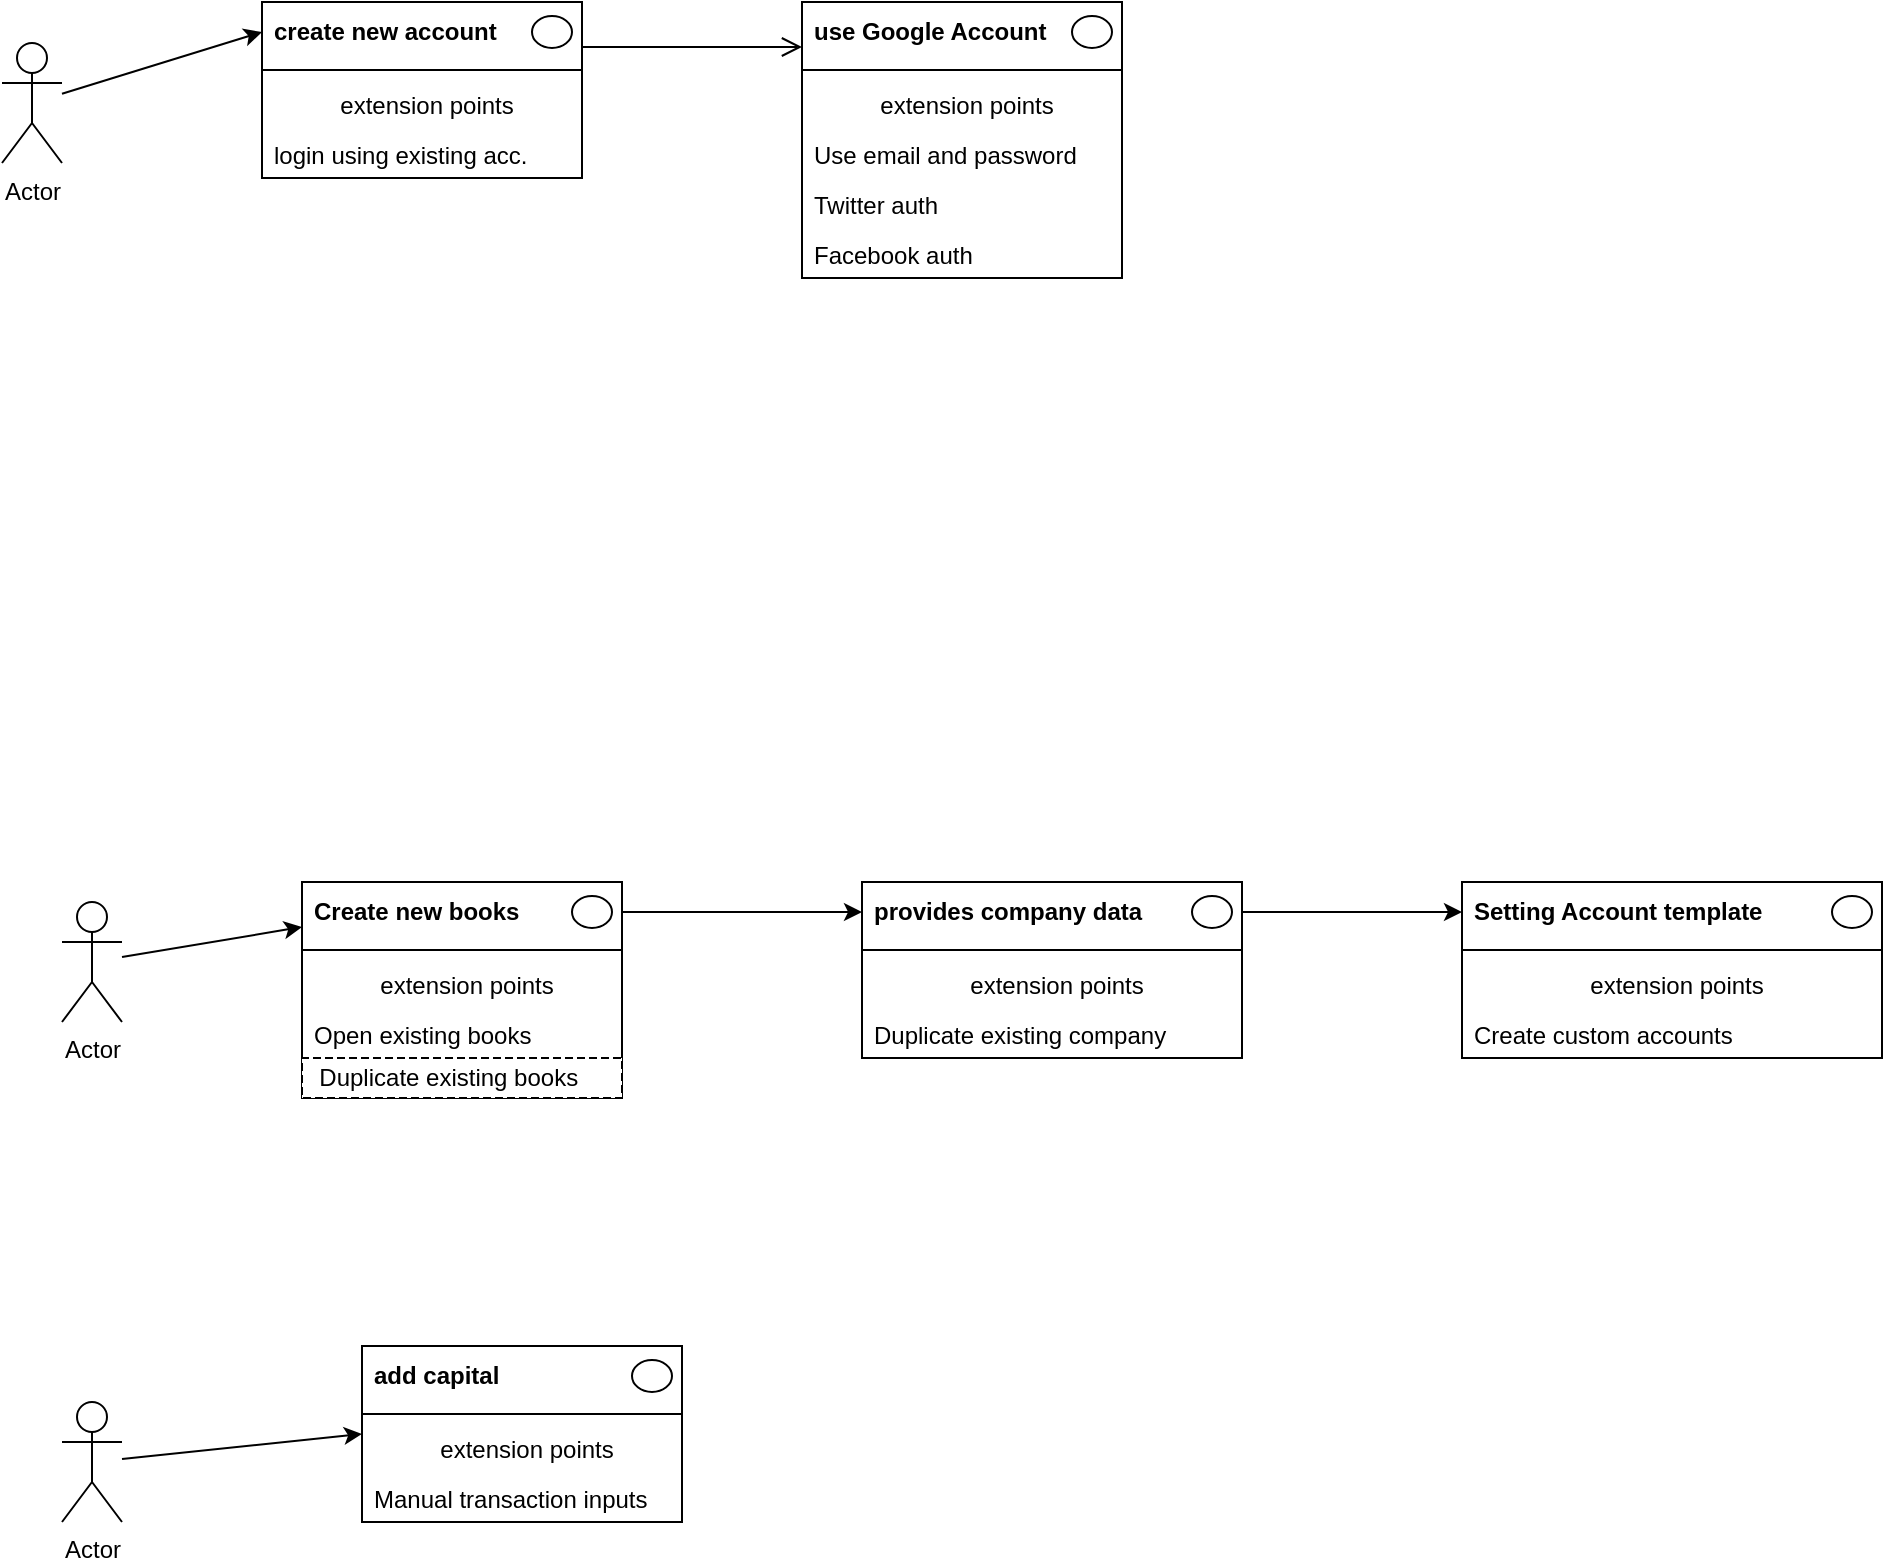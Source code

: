 <mxfile>
    <diagram id="URqiWdDYkXmlY8Zy6wf3" name="use case">
        <mxGraphModel dx="1545" dy="802" grid="1" gridSize="10" guides="1" tooltips="1" connect="1" arrows="1" fold="1" page="1" pageScale="1" pageWidth="1169" pageHeight="827" math="0" shadow="0">
            <root>
                <mxCell id="0"/>
                <mxCell id="1" parent="0"/>
                <mxCell id="62" style="edgeStyle=none;html=1;entryX=0;entryY=0.5;entryDx=0;entryDy=0;" parent="1" source="22" target="57" edge="1">
                    <mxGeometry relative="1" as="geometry"/>
                </mxCell>
                <mxCell id="22" value="Actor" style="shape=umlActor;verticalLabelPosition=bottom;verticalAlign=top;html=1;" parent="1" vertex="1">
                    <mxGeometry x="210" y="60.5" width="30" height="60" as="geometry"/>
                </mxCell>
                <mxCell id="56" value="" style="fontStyle=1;align=center;verticalAlign=top;childLayout=stackLayout;horizontal=1;horizontalStack=0;resizeParent=1;resizeParentMax=0;resizeLast=0;marginBottom=0;" parent="1" vertex="1">
                    <mxGeometry x="340" y="40" width="160" height="88" as="geometry"/>
                </mxCell>
                <mxCell id="57" value="create new account" style="html=1;align=left;spacingLeft=4;verticalAlign=middle;strokeColor=none;fillColor=none;fontStyle=1" parent="56" vertex="1">
                    <mxGeometry width="160" height="30" as="geometry"/>
                </mxCell>
                <mxCell id="58" value="" style="shape=ellipse;" parent="57" vertex="1">
                    <mxGeometry x="1" width="20" height="16" relative="1" as="geometry">
                        <mxPoint x="-25" y="7" as="offset"/>
                    </mxGeometry>
                </mxCell>
                <mxCell id="59" value="" style="line;strokeWidth=1;fillColor=none;align=left;verticalAlign=middle;spacingTop=-1;spacingLeft=3;spacingRight=3;rotatable=0;labelPosition=right;points=[];portConstraint=eastwest;" parent="56" vertex="1">
                    <mxGeometry y="30" width="160" height="8" as="geometry"/>
                </mxCell>
                <mxCell id="60" value="extension points" style="html=1;align=center;spacingLeft=4;verticalAlign=top;strokeColor=none;fillColor=none;" parent="56" vertex="1">
                    <mxGeometry y="38" width="160" height="25" as="geometry"/>
                </mxCell>
                <mxCell id="61" value="login using existing acc." style="html=1;align=left;spacingLeft=4;verticalAlign=top;strokeColor=none;fillColor=none;" parent="56" vertex="1">
                    <mxGeometry y="63" width="160" height="25" as="geometry"/>
                </mxCell>
                <mxCell id="63" value="" style="fontStyle=1;align=center;verticalAlign=top;childLayout=stackLayout;horizontal=1;horizontalStack=0;resizeParent=1;resizeParentMax=0;resizeLast=0;marginBottom=0;" parent="1" vertex="1">
                    <mxGeometry x="610" y="40" width="160" height="138" as="geometry"/>
                </mxCell>
                <mxCell id="64" value="use Google Account" style="html=1;align=left;spacingLeft=4;verticalAlign=middle;strokeColor=none;fillColor=none;fontStyle=1" parent="63" vertex="1">
                    <mxGeometry width="160" height="30" as="geometry"/>
                </mxCell>
                <mxCell id="65" value="" style="shape=ellipse;" parent="64" vertex="1">
                    <mxGeometry x="1" width="20" height="16" relative="1" as="geometry">
                        <mxPoint x="-25" y="7" as="offset"/>
                    </mxGeometry>
                </mxCell>
                <mxCell id="66" value="" style="line;strokeWidth=1;fillColor=none;align=left;verticalAlign=middle;spacingTop=-1;spacingLeft=3;spacingRight=3;rotatable=0;labelPosition=right;points=[];portConstraint=eastwest;" parent="63" vertex="1">
                    <mxGeometry y="30" width="160" height="8" as="geometry"/>
                </mxCell>
                <mxCell id="67" value="extension points" style="html=1;align=center;spacingLeft=4;verticalAlign=top;strokeColor=none;fillColor=none;" parent="63" vertex="1">
                    <mxGeometry y="38" width="160" height="25" as="geometry"/>
                </mxCell>
                <mxCell id="68" value="Use email and password" style="html=1;align=left;spacingLeft=4;verticalAlign=top;strokeColor=none;fillColor=none;" parent="63" vertex="1">
                    <mxGeometry y="63" width="160" height="25" as="geometry"/>
                </mxCell>
                <mxCell id="witSSzfA8fEsYfLcP5Ea-95" value="Twitter auth" style="html=1;align=left;spacingLeft=4;verticalAlign=top;strokeColor=none;fillColor=none;" parent="63" vertex="1">
                    <mxGeometry y="88" width="160" height="25" as="geometry"/>
                </mxCell>
                <mxCell id="witSSzfA8fEsYfLcP5Ea-103" value="Facebook auth" style="html=1;align=left;spacingLeft=4;verticalAlign=top;strokeColor=none;fillColor=none;" parent="63" vertex="1">
                    <mxGeometry y="113" width="160" height="25" as="geometry"/>
                </mxCell>
                <mxCell id="72" value="" style="endArrow=open;startArrow=none;endFill=0;startFill=0;endSize=8;html=1;verticalAlign=bottom;labelBackgroundColor=none;strokeWidth=1;exitX=1;exitY=0.75;exitDx=0;exitDy=0;entryX=0;entryY=0.75;entryDx=0;entryDy=0;" parent="1" source="57" target="64" edge="1">
                    <mxGeometry width="160" relative="1" as="geometry">
                        <mxPoint x="560" y="180" as="sourcePoint"/>
                        <mxPoint x="720" y="180" as="targetPoint"/>
                    </mxGeometry>
                </mxCell>
                <mxCell id="80" style="edgeStyle=none;html=1;entryX=0;entryY=0.75;entryDx=0;entryDy=0;" parent="1" source="73" target="75" edge="1">
                    <mxGeometry relative="1" as="geometry"/>
                </mxCell>
                <mxCell id="73" value="Actor" style="shape=umlActor;verticalLabelPosition=bottom;verticalAlign=top;html=1;" parent="1" vertex="1">
                    <mxGeometry x="240" y="490" width="30" height="60" as="geometry"/>
                </mxCell>
                <mxCell id="74" value="" style="fontStyle=1;align=center;verticalAlign=top;childLayout=stackLayout;horizontal=1;horizontalStack=0;resizeParent=1;resizeParentMax=0;resizeLast=0;marginBottom=0;" parent="1" vertex="1">
                    <mxGeometry x="360" y="480" width="160" height="108" as="geometry"/>
                </mxCell>
                <mxCell id="75" value="Create new books" style="html=1;align=left;spacingLeft=4;verticalAlign=middle;strokeColor=none;fillColor=none;fontStyle=1" parent="74" vertex="1">
                    <mxGeometry width="160" height="30" as="geometry"/>
                </mxCell>
                <mxCell id="76" value="" style="shape=ellipse;" parent="75" vertex="1">
                    <mxGeometry x="1" width="20" height="16" relative="1" as="geometry">
                        <mxPoint x="-25" y="7" as="offset"/>
                    </mxGeometry>
                </mxCell>
                <mxCell id="77" value="" style="line;strokeWidth=1;fillColor=none;align=left;verticalAlign=middle;spacingTop=-1;spacingLeft=3;spacingRight=3;rotatable=0;labelPosition=right;points=[];portConstraint=eastwest;" parent="74" vertex="1">
                    <mxGeometry y="30" width="160" height="8" as="geometry"/>
                </mxCell>
                <mxCell id="78" value="extension points" style="html=1;align=center;spacingLeft=4;verticalAlign=top;strokeColor=none;fillColor=none;" parent="74" vertex="1">
                    <mxGeometry y="38" width="160" height="25" as="geometry"/>
                </mxCell>
                <mxCell id="79" value="Open existing books" style="html=1;align=left;spacingLeft=4;verticalAlign=top;strokeColor=none;fillColor=none;" parent="74" vertex="1">
                    <mxGeometry y="63" width="160" height="25" as="geometry"/>
                </mxCell>
                <mxCell id="87" value="&amp;nbsp; Duplicate existing books" style="shape=partialRectangle;html=1;top=1;align=left;dashed=1;" parent="74" vertex="1">
                    <mxGeometry y="88" width="160" height="20" as="geometry"/>
                </mxCell>
                <mxCell id="81" value="" style="fontStyle=1;align=center;verticalAlign=top;childLayout=stackLayout;horizontal=1;horizontalStack=0;resizeParent=1;resizeParentMax=0;resizeLast=0;marginBottom=0;" parent="1" vertex="1">
                    <mxGeometry x="640" y="480" width="190" height="88" as="geometry"/>
                </mxCell>
                <mxCell id="82" value="provides company data" style="html=1;align=left;spacingLeft=4;verticalAlign=middle;strokeColor=none;fillColor=none;fontStyle=1" parent="81" vertex="1">
                    <mxGeometry width="190" height="30" as="geometry"/>
                </mxCell>
                <mxCell id="83" value="" style="shape=ellipse;" parent="82" vertex="1">
                    <mxGeometry x="1" width="20" height="16" relative="1" as="geometry">
                        <mxPoint x="-25" y="7" as="offset"/>
                    </mxGeometry>
                </mxCell>
                <mxCell id="84" value="" style="line;strokeWidth=1;fillColor=none;align=left;verticalAlign=middle;spacingTop=-1;spacingLeft=3;spacingRight=3;rotatable=0;labelPosition=right;points=[];portConstraint=eastwest;" parent="81" vertex="1">
                    <mxGeometry y="30" width="190" height="8" as="geometry"/>
                </mxCell>
                <mxCell id="85" value="extension points" style="html=1;align=center;spacingLeft=4;verticalAlign=top;strokeColor=none;fillColor=none;" parent="81" vertex="1">
                    <mxGeometry y="38" width="190" height="25" as="geometry"/>
                </mxCell>
                <mxCell id="86" value="Duplicate existing company" style="html=1;align=left;spacingLeft=4;verticalAlign=top;strokeColor=none;fillColor=none;" parent="81" vertex="1">
                    <mxGeometry y="63" width="190" height="25" as="geometry"/>
                </mxCell>
                <mxCell id="88" style="edgeStyle=none;html=1;entryX=0;entryY=0.5;entryDx=0;entryDy=0;" parent="1" source="75" target="82" edge="1">
                    <mxGeometry relative="1" as="geometry"/>
                </mxCell>
                <mxCell id="89" value="" style="fontStyle=1;align=center;verticalAlign=top;childLayout=stackLayout;horizontal=1;horizontalStack=0;resizeParent=1;resizeParentMax=0;resizeLast=0;marginBottom=0;" parent="1" vertex="1">
                    <mxGeometry x="940" y="480" width="210" height="88" as="geometry"/>
                </mxCell>
                <mxCell id="90" value="Setting Account template" style="html=1;align=left;spacingLeft=4;verticalAlign=middle;strokeColor=none;fillColor=none;fontStyle=1" parent="89" vertex="1">
                    <mxGeometry width="210" height="30" as="geometry"/>
                </mxCell>
                <mxCell id="91" value="" style="shape=ellipse;" parent="90" vertex="1">
                    <mxGeometry x="1" width="20" height="16" relative="1" as="geometry">
                        <mxPoint x="-25" y="7" as="offset"/>
                    </mxGeometry>
                </mxCell>
                <mxCell id="92" value="" style="line;strokeWidth=1;fillColor=none;align=left;verticalAlign=middle;spacingTop=-1;spacingLeft=3;spacingRight=3;rotatable=0;labelPosition=right;points=[];portConstraint=eastwest;" parent="89" vertex="1">
                    <mxGeometry y="30" width="210" height="8" as="geometry"/>
                </mxCell>
                <mxCell id="93" value="extension points" style="html=1;align=center;spacingLeft=4;verticalAlign=top;strokeColor=none;fillColor=none;" parent="89" vertex="1">
                    <mxGeometry y="38" width="210" height="25" as="geometry"/>
                </mxCell>
                <mxCell id="94" value="Create custom accounts" style="html=1;align=left;spacingLeft=4;verticalAlign=top;strokeColor=none;fillColor=none;" parent="89" vertex="1">
                    <mxGeometry y="63" width="210" height="25" as="geometry"/>
                </mxCell>
                <mxCell id="95" style="edgeStyle=none;html=1;entryX=0;entryY=0.5;entryDx=0;entryDy=0;" parent="1" source="82" target="90" edge="1">
                    <mxGeometry relative="1" as="geometry"/>
                </mxCell>
                <mxCell id="103" style="edgeStyle=none;html=1;entryX=0;entryY=0.5;entryDx=0;entryDy=0;" parent="1" source="96" target="97" edge="1">
                    <mxGeometry relative="1" as="geometry"/>
                </mxCell>
                <mxCell id="96" value="Actor" style="shape=umlActor;verticalLabelPosition=bottom;verticalAlign=top;html=1;" parent="1" vertex="1">
                    <mxGeometry x="240" y="740" width="30" height="60" as="geometry"/>
                </mxCell>
                <mxCell id="97" value="" style="fontStyle=1;align=center;verticalAlign=top;childLayout=stackLayout;horizontal=1;horizontalStack=0;resizeParent=1;resizeParentMax=0;resizeLast=0;marginBottom=0;" parent="1" vertex="1">
                    <mxGeometry x="390" y="712" width="160" height="88" as="geometry"/>
                </mxCell>
                <mxCell id="98" value="add capital" style="html=1;align=left;spacingLeft=4;verticalAlign=middle;strokeColor=none;fillColor=none;fontStyle=1" parent="97" vertex="1">
                    <mxGeometry width="160" height="30" as="geometry"/>
                </mxCell>
                <mxCell id="99" value="" style="shape=ellipse;" parent="98" vertex="1">
                    <mxGeometry x="1" width="20" height="16" relative="1" as="geometry">
                        <mxPoint x="-25" y="7" as="offset"/>
                    </mxGeometry>
                </mxCell>
                <mxCell id="100" value="" style="line;strokeWidth=1;fillColor=none;align=left;verticalAlign=middle;spacingTop=-1;spacingLeft=3;spacingRight=3;rotatable=0;labelPosition=right;points=[];portConstraint=eastwest;" parent="97" vertex="1">
                    <mxGeometry y="30" width="160" height="8" as="geometry"/>
                </mxCell>
                <mxCell id="101" value="extension points" style="html=1;align=center;spacingLeft=4;verticalAlign=top;strokeColor=none;fillColor=none;" parent="97" vertex="1">
                    <mxGeometry y="38" width="160" height="25" as="geometry"/>
                </mxCell>
                <mxCell id="102" value="Manual transaction inputs" style="html=1;align=left;spacingLeft=4;verticalAlign=top;strokeColor=none;fillColor=none;" parent="97" vertex="1">
                    <mxGeometry y="63" width="160" height="25" as="geometry"/>
                </mxCell>
            </root>
        </mxGraphModel>
    </diagram>
    <diagram id="9byzww-V4WxLIKRJ2uz8" name="Page-2">
        <mxGraphModel dx="1545" dy="802" grid="1" gridSize="10" guides="1" tooltips="1" connect="1" arrows="1" fold="1" page="1" pageScale="1" pageWidth="1169" pageHeight="827" math="0" shadow="0">
            <root>
                <mxCell id="0"/>
                <mxCell id="1" parent="0"/>
                <mxCell id="dX2WZI8wDp0ZZrQJcCEd-1" value="Auth" style="shape=umlLifeline;perimeter=lifelinePerimeter;whiteSpace=wrap;html=1;container=1;collapsible=0;recursiveResize=0;outlineConnect=0;" vertex="1" parent="1">
                    <mxGeometry x="550" y="40" width="100" height="300" as="geometry"/>
                </mxCell>
                <mxCell id="dX2WZI8wDp0ZZrQJcCEd-2" value="" style="html=1;points=[];perimeter=orthogonalPerimeter;fillColor=#808080;" vertex="1" parent="dX2WZI8wDp0ZZrQJcCEd-1">
                    <mxGeometry x="45" y="90" width="10" height="120" as="geometry"/>
                </mxCell>
                <mxCell id="dX2WZI8wDp0ZZrQJcCEd-3" value="Front end" style="shape=umlLifeline;perimeter=lifelinePerimeter;whiteSpace=wrap;html=1;container=1;collapsible=0;recursiveResize=0;outlineConnect=0;" vertex="1" parent="1">
                    <mxGeometry x="310" y="40" width="100" height="300" as="geometry"/>
                </mxCell>
                <mxCell id="dX2WZI8wDp0ZZrQJcCEd-4" value="" style="html=1;points=[];perimeter=orthogonalPerimeter;" vertex="1" parent="dX2WZI8wDp0ZZrQJcCEd-3">
                    <mxGeometry x="45" y="90" width="10" height="120" as="geometry"/>
                </mxCell>
                <mxCell id="dX2WZI8wDp0ZZrQJcCEd-5" style="edgeStyle=none;html=1;" edge="1" parent="1" source="dX2WZI8wDp0ZZrQJcCEd-4" target="dX2WZI8wDp0ZZrQJcCEd-1">
                    <mxGeometry relative="1" as="geometry"/>
                </mxCell>
                <mxCell id="dX2WZI8wDp0ZZrQJcCEd-6" style="edgeStyle=none;html=1;entryX=1.3;entryY=0.792;entryDx=0;entryDy=0;entryPerimeter=0;" edge="1" parent="1" source="dX2WZI8wDp0ZZrQJcCEd-2" target="dX2WZI8wDp0ZZrQJcCEd-4">
                    <mxGeometry relative="1" as="geometry"/>
                </mxCell>
                <mxCell id="dX2WZI8wDp0ZZrQJcCEd-13" style="edgeStyle=none;html=1;entryX=0;entryY=0.5;entryDx=0;entryDy=0;" edge="1" parent="1" source="dX2WZI8wDp0ZZrQJcCEd-9" target="dX2WZI8wDp0ZZrQJcCEd-12">
                    <mxGeometry relative="1" as="geometry"/>
                </mxCell>
                <mxCell id="dX2WZI8wDp0ZZrQJcCEd-20" value="" style="edgeStyle=none;html=1;" edge="1" parent="1" source="dX2WZI8wDp0ZZrQJcCEd-9" target="dX2WZI8wDp0ZZrQJcCEd-19">
                    <mxGeometry relative="1" as="geometry"/>
                </mxCell>
                <mxCell id="dX2WZI8wDp0ZZrQJcCEd-9" value="user data available?" style="rhombus;" vertex="1" parent="1">
                    <mxGeometry x="390" y="520" width="150" height="120" as="geometry"/>
                </mxCell>
                <mxCell id="dX2WZI8wDp0ZZrQJcCEd-11" style="edgeStyle=none;html=1;entryX=0.5;entryY=0;entryDx=0;entryDy=0;" edge="1" parent="1" source="dX2WZI8wDp0ZZrQJcCEd-10" target="dX2WZI8wDp0ZZrQJcCEd-9">
                    <mxGeometry relative="1" as="geometry"/>
                </mxCell>
                <mxCell id="dX2WZI8wDp0ZZrQJcCEd-10" value="Press Sign In with Google" style="html=1;align=center;verticalAlign=top;rounded=1;absoluteArcSize=1;arcSize=10;dashed=0;" vertex="1" parent="1">
                    <mxGeometry x="380" y="370" width="170" height="40" as="geometry"/>
                </mxCell>
                <mxCell id="dX2WZI8wDp0ZZrQJcCEd-16" style="edgeStyle=none;html=1;entryX=0.5;entryY=1;entryDx=0;entryDy=0;" edge="1" parent="1" source="dX2WZI8wDp0ZZrQJcCEd-12" target="dX2WZI8wDp0ZZrQJcCEd-14">
                    <mxGeometry relative="1" as="geometry"/>
                </mxCell>
                <mxCell id="dX2WZI8wDp0ZZrQJcCEd-12" value="go to page:&lt;br&gt;Register" style="html=1;align=center;verticalAlign=top;rounded=1;absoluteArcSize=1;arcSize=10;dashed=0;" vertex="1" parent="1">
                    <mxGeometry x="720" y="560" width="140" height="40" as="geometry"/>
                </mxCell>
                <mxCell id="dX2WZI8wDp0ZZrQJcCEd-17" style="edgeStyle=none;html=1;" edge="1" parent="1" source="dX2WZI8wDp0ZZrQJcCEd-14" target="dX2WZI8wDp0ZZrQJcCEd-15">
                    <mxGeometry relative="1" as="geometry"/>
                </mxCell>
                <mxCell id="dX2WZI8wDp0ZZrQJcCEd-14" value="Provides user data" style="html=1;align=center;verticalAlign=top;rounded=1;absoluteArcSize=1;arcSize=10;dashed=0;" vertex="1" parent="1">
                    <mxGeometry x="715" y="470" width="150" height="40" as="geometry"/>
                </mxCell>
                <mxCell id="dX2WZI8wDp0ZZrQJcCEd-18" style="edgeStyle=none;html=1;" edge="1" parent="1" source="dX2WZI8wDp0ZZrQJcCEd-15" target="dX2WZI8wDp0ZZrQJcCEd-10">
                    <mxGeometry relative="1" as="geometry"/>
                </mxCell>
                <mxCell id="dX2WZI8wDp0ZZrQJcCEd-15" value="Sign Up with Google" style="html=1;align=center;verticalAlign=top;rounded=1;absoluteArcSize=1;arcSize=10;dashed=0;" vertex="1" parent="1">
                    <mxGeometry x="720" y="370" width="140" height="40" as="geometry"/>
                </mxCell>
                <mxCell id="dX2WZI8wDp0ZZrQJcCEd-19" value="Go to PAGE:&lt;br&gt;Welcome" style="whiteSpace=wrap;html=1;fillColor=rgb(24, 20, 29);" vertex="1" parent="1">
                    <mxGeometry x="405" y="750" width="120" height="60" as="geometry"/>
                </mxCell>
            </root>
        </mxGraphModel>
    </diagram>
</mxfile>